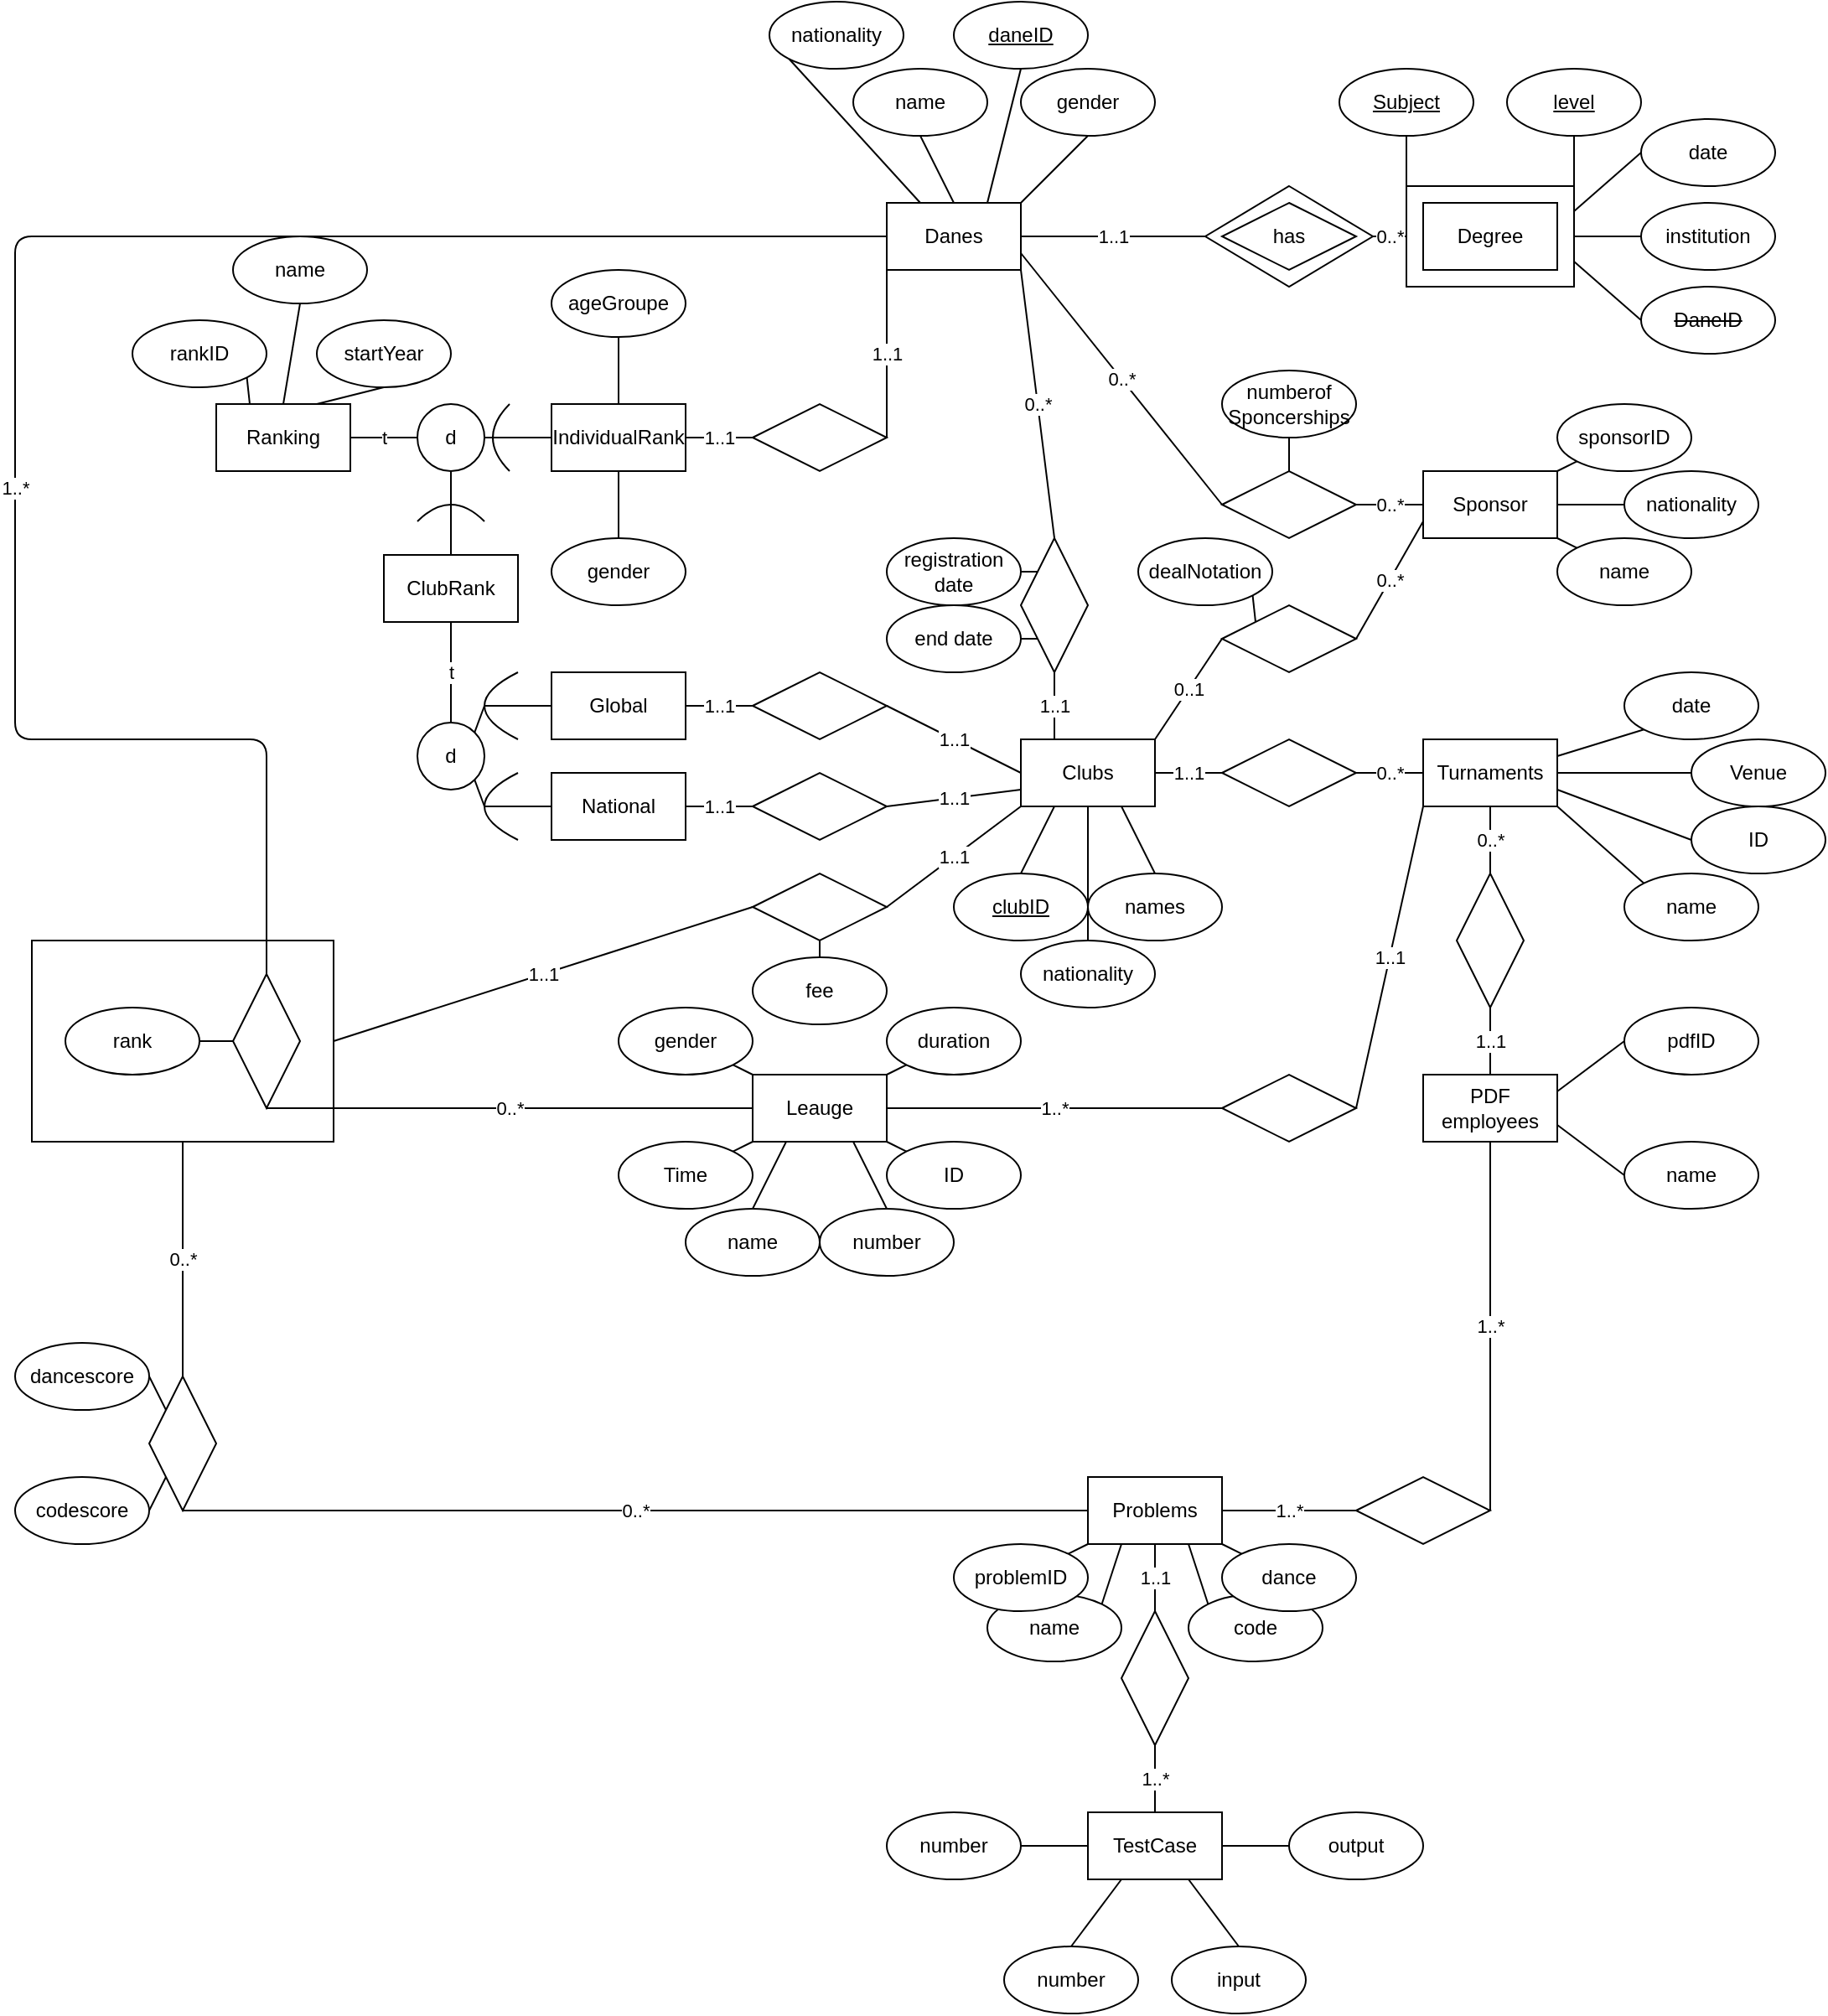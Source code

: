 <mxfile version="15.3.8" type="device"><diagram id="0QfVYI2vmq1NKn2imQ5c" name="Page-1"><mxGraphModel dx="3766" dy="2234" grid="1" gridSize="10" guides="1" tooltips="1" connect="1" arrows="1" fold="1" page="0" pageScale="1" pageWidth="850" pageHeight="1100" math="0" shadow="0"><root><mxCell id="0"/><mxCell id="1" parent="0"/><mxCell id="t88jkSAf0piG9O4wZn9o-99" value="" style="rounded=0;whiteSpace=wrap;html=1;" parent="1" vertex="1"><mxGeometry x="-390" y="480" width="180" height="120" as="geometry"/></mxCell><mxCell id="t88jkSAf0piG9O4wZn9o-22" value="" style="rounded=0;whiteSpace=wrap;html=1;" parent="1" vertex="1"><mxGeometry x="430" y="30" width="100" height="60" as="geometry"/></mxCell><mxCell id="t88jkSAf0piG9O4wZn9o-23" value="0..*" style="edgeStyle=orthogonalEdgeStyle;rounded=0;orthogonalLoop=1;jettySize=auto;html=1;endArrow=none;endFill=0;exitX=1;exitY=0.5;exitDx=0;exitDy=0;entryX=0;entryY=0.5;entryDx=0;entryDy=0;" parent="1" source="t88jkSAf0piG9O4wZn9o-20" edge="1" target="t88jkSAf0piG9O4wZn9o-22"><mxGeometry relative="1" as="geometry"><mxPoint x="300" y="220" as="sourcePoint"/><mxPoint x="320" y="220" as="targetPoint"/></mxGeometry></mxCell><mxCell id="t88jkSAf0piG9O4wZn9o-20" value="" style="rhombus;whiteSpace=wrap;html=1;" parent="1" vertex="1"><mxGeometry x="310" y="30" width="100" height="60" as="geometry"/></mxCell><mxCell id="t88jkSAf0piG9O4wZn9o-1" value="Danes" style="rounded=0;whiteSpace=wrap;html=1;" parent="1" vertex="1"><mxGeometry x="120" y="40" width="80" height="40" as="geometry"/></mxCell><mxCell id="t88jkSAf0piG9O4wZn9o-3" value="&lt;u&gt;daneID&lt;/u&gt;" style="ellipse;whiteSpace=wrap;html=1;" parent="1" vertex="1"><mxGeometry x="160" y="-80" width="80" height="40" as="geometry"/></mxCell><mxCell id="t88jkSAf0piG9O4wZn9o-4" value="name" style="ellipse;whiteSpace=wrap;html=1;" parent="1" vertex="1"><mxGeometry x="100" y="-40" width="80" height="40" as="geometry"/></mxCell><mxCell id="t88jkSAf0piG9O4wZn9o-6" value="nationality" style="ellipse;whiteSpace=wrap;html=1;" parent="1" vertex="1"><mxGeometry x="50" y="-80" width="80" height="40" as="geometry"/></mxCell><mxCell id="t88jkSAf0piG9O4wZn9o-7" value="gender" style="ellipse;whiteSpace=wrap;html=1;" parent="1" vertex="1"><mxGeometry x="200" y="-40" width="80" height="40" as="geometry"/></mxCell><mxCell id="t88jkSAf0piG9O4wZn9o-9" value="Degree" style="rounded=0;whiteSpace=wrap;html=1;" parent="1" vertex="1"><mxGeometry x="440" y="40" width="80" height="40" as="geometry"/></mxCell><mxCell id="t88jkSAf0piG9O4wZn9o-10" value="has" style="rhombus;whiteSpace=wrap;html=1;" parent="1" vertex="1"><mxGeometry x="320" y="40" width="80" height="40" as="geometry"/></mxCell><mxCell id="t88jkSAf0piG9O4wZn9o-13" value="institution" style="ellipse;whiteSpace=wrap;html=1;" parent="1" vertex="1"><mxGeometry x="570" y="40" width="80" height="40" as="geometry"/></mxCell><mxCell id="t88jkSAf0piG9O4wZn9o-14" value="&lt;u&gt;level&lt;/u&gt;" style="ellipse;whiteSpace=wrap;html=1;" parent="1" vertex="1"><mxGeometry x="490" y="-40" width="80" height="40" as="geometry"/></mxCell><mxCell id="t88jkSAf0piG9O4wZn9o-15" value="&lt;u&gt;Subject&lt;/u&gt;" style="ellipse;whiteSpace=wrap;html=1;" parent="1" vertex="1"><mxGeometry x="390" y="-40" width="80" height="40" as="geometry"/></mxCell><mxCell id="t88jkSAf0piG9O4wZn9o-16" value="date" style="ellipse;whiteSpace=wrap;html=1;" parent="1" vertex="1"><mxGeometry x="570" y="-10" width="80" height="40" as="geometry"/></mxCell><mxCell id="t88jkSAf0piG9O4wZn9o-17" value="Clubs" style="rounded=0;whiteSpace=wrap;html=1;" parent="1" vertex="1"><mxGeometry x="200" y="360" width="80" height="40" as="geometry"/></mxCell><mxCell id="t88jkSAf0piG9O4wZn9o-21" value="&lt;strike&gt;DaneID&lt;/strike&gt;" style="ellipse;whiteSpace=wrap;html=1;" parent="1" vertex="1"><mxGeometry x="570" y="90" width="80" height="40" as="geometry"/></mxCell><mxCell id="t88jkSAf0piG9O4wZn9o-25" value="nationality" style="ellipse;whiteSpace=wrap;html=1;" parent="1" vertex="1"><mxGeometry x="200" y="480" width="80" height="40" as="geometry"/></mxCell><mxCell id="t88jkSAf0piG9O4wZn9o-26" value="names" style="ellipse;whiteSpace=wrap;html=1;" parent="1" vertex="1"><mxGeometry x="240" y="440" width="80" height="40" as="geometry"/></mxCell><mxCell id="t88jkSAf0piG9O4wZn9o-27" value="&lt;u&gt;clubID&lt;/u&gt;" style="ellipse;whiteSpace=wrap;html=1;" parent="1" vertex="1"><mxGeometry x="160" y="440" width="80" height="40" as="geometry"/></mxCell><mxCell id="t88jkSAf0piG9O4wZn9o-28" value="" style="rhombus;whiteSpace=wrap;html=1;direction=west;" parent="1" vertex="1"><mxGeometry x="200" y="240" width="40" height="80" as="geometry"/></mxCell><mxCell id="t88jkSAf0piG9O4wZn9o-29" value="registration date" style="ellipse;whiteSpace=wrap;html=1;" parent="1" vertex="1"><mxGeometry x="120" y="240" width="80" height="40" as="geometry"/></mxCell><mxCell id="t88jkSAf0piG9O4wZn9o-34" value="" style="endArrow=none;html=1;exitX=0.5;exitY=1;exitDx=0;exitDy=0;entryX=1;entryY=0;entryDx=0;entryDy=0;" parent="1" source="t88jkSAf0piG9O4wZn9o-7" target="t88jkSAf0piG9O4wZn9o-1" edge="1"><mxGeometry width="50" height="50" relative="1" as="geometry"><mxPoint x="280" y="340" as="sourcePoint"/><mxPoint x="330" y="290" as="targetPoint"/></mxGeometry></mxCell><mxCell id="t88jkSAf0piG9O4wZn9o-35" value="" style="endArrow=none;html=1;exitX=0;exitY=1;exitDx=0;exitDy=0;entryX=0.25;entryY=0;entryDx=0;entryDy=0;" parent="1" source="t88jkSAf0piG9O4wZn9o-6" target="t88jkSAf0piG9O4wZn9o-1" edge="1"><mxGeometry width="50" height="50" relative="1" as="geometry"><mxPoint x="10" y="310" as="sourcePoint"/><mxPoint x="50" y="250" as="targetPoint"/></mxGeometry></mxCell><mxCell id="t88jkSAf0piG9O4wZn9o-36" value="" style="endArrow=none;html=1;exitX=0.5;exitY=1;exitDx=0;exitDy=0;entryX=0.5;entryY=0;entryDx=0;entryDy=0;" parent="1" source="t88jkSAf0piG9O4wZn9o-4" target="t88jkSAf0piG9O4wZn9o-1" edge="1"><mxGeometry width="50" height="50" relative="1" as="geometry"><mxPoint x="20" y="320" as="sourcePoint"/><mxPoint x="60" y="260" as="targetPoint"/></mxGeometry></mxCell><mxCell id="t88jkSAf0piG9O4wZn9o-37" value="" style="endArrow=none;html=1;exitX=0.75;exitY=0;exitDx=0;exitDy=0;entryX=0.5;entryY=1;entryDx=0;entryDy=0;" parent="1" source="t88jkSAf0piG9O4wZn9o-1" target="t88jkSAf0piG9O4wZn9o-3" edge="1"><mxGeometry width="50" height="50" relative="1" as="geometry"><mxPoint x="30" y="330" as="sourcePoint"/><mxPoint x="70" y="270" as="targetPoint"/></mxGeometry></mxCell><mxCell id="t88jkSAf0piG9O4wZn9o-40" value="" style="endArrow=none;html=1;exitX=0;exitY=0;exitDx=0;exitDy=0;entryX=0.5;entryY=1;entryDx=0;entryDy=0;" parent="1" source="t88jkSAf0piG9O4wZn9o-22" target="t88jkSAf0piG9O4wZn9o-15" edge="1"><mxGeometry width="50" height="50" relative="1" as="geometry"><mxPoint x="300" y="-20" as="sourcePoint"/><mxPoint x="430" as="targetPoint"/></mxGeometry></mxCell><mxCell id="t88jkSAf0piG9O4wZn9o-41" value="" style="endArrow=none;html=1;exitX=1;exitY=0;exitDx=0;exitDy=0;entryX=0.5;entryY=1;entryDx=0;entryDy=0;" parent="1" source="t88jkSAf0piG9O4wZn9o-22" target="t88jkSAf0piG9O4wZn9o-14" edge="1"><mxGeometry width="50" height="50" relative="1" as="geometry"><mxPoint x="140" y="120" as="sourcePoint"/><mxPoint x="180" y="100" as="targetPoint"/></mxGeometry></mxCell><mxCell id="t88jkSAf0piG9O4wZn9o-42" value="" style="endArrow=none;html=1;exitX=1;exitY=0.25;exitDx=0;exitDy=0;entryX=0;entryY=0.5;entryDx=0;entryDy=0;" parent="1" source="t88jkSAf0piG9O4wZn9o-22" target="t88jkSAf0piG9O4wZn9o-16" edge="1"><mxGeometry width="50" height="50" relative="1" as="geometry"><mxPoint x="490" y="160" as="sourcePoint"/><mxPoint x="530" y="140" as="targetPoint"/></mxGeometry></mxCell><mxCell id="t88jkSAf0piG9O4wZn9o-43" value="" style="endArrow=none;html=1;exitX=1;exitY=0.5;exitDx=0;exitDy=0;entryX=0;entryY=0.5;entryDx=0;entryDy=0;" parent="1" source="t88jkSAf0piG9O4wZn9o-22" target="t88jkSAf0piG9O4wZn9o-13" edge="1"><mxGeometry width="50" height="50" relative="1" as="geometry"><mxPoint x="540" y="55" as="sourcePoint"/><mxPoint x="580" y="20" as="targetPoint"/></mxGeometry></mxCell><mxCell id="t88jkSAf0piG9O4wZn9o-44" value="" style="endArrow=none;html=1;exitX=0;exitY=0.5;exitDx=0;exitDy=0;entryX=1;entryY=0.75;entryDx=0;entryDy=0;" parent="1" source="t88jkSAf0piG9O4wZn9o-21" target="t88jkSAf0piG9O4wZn9o-22" edge="1"><mxGeometry width="50" height="50" relative="1" as="geometry"><mxPoint x="550" y="65" as="sourcePoint"/><mxPoint x="590" y="30" as="targetPoint"/></mxGeometry></mxCell><mxCell id="t88jkSAf0piG9O4wZn9o-45" value="Turnaments" style="rounded=0;whiteSpace=wrap;html=1;" parent="1" vertex="1"><mxGeometry x="440" y="360" width="80" height="40" as="geometry"/></mxCell><mxCell id="t88jkSAf0piG9O4wZn9o-46" value="date" style="ellipse;whiteSpace=wrap;html=1;" parent="1" vertex="1"><mxGeometry x="560" y="320" width="80" height="40" as="geometry"/></mxCell><mxCell id="t88jkSAf0piG9O4wZn9o-47" value="Venue" style="ellipse;whiteSpace=wrap;html=1;" parent="1" vertex="1"><mxGeometry x="600" y="360" width="80" height="40" as="geometry"/></mxCell><mxCell id="t88jkSAf0piG9O4wZn9o-49" value="ID" style="ellipse;whiteSpace=wrap;html=1;" parent="1" vertex="1"><mxGeometry x="600" y="400" width="80" height="40" as="geometry"/></mxCell><mxCell id="t88jkSAf0piG9O4wZn9o-50" value="name" style="ellipse;whiteSpace=wrap;html=1;" parent="1" vertex="1"><mxGeometry x="560" y="440" width="80" height="40" as="geometry"/></mxCell><mxCell id="t88jkSAf0piG9O4wZn9o-52" value="" style="endArrow=none;html=1;exitX=1;exitY=1;exitDx=0;exitDy=0;entryX=1;entryY=0.5;entryDx=0;entryDy=0;" parent="1" source="t88jkSAf0piG9O4wZn9o-28" target="t88jkSAf0piG9O4wZn9o-29" edge="1"><mxGeometry width="50" height="50" relative="1" as="geometry"><mxPoint x="470" y="280" as="sourcePoint"/><mxPoint x="430" y="245" as="targetPoint"/></mxGeometry></mxCell><mxCell id="t88jkSAf0piG9O4wZn9o-53" value="" style="endArrow=none;html=1;exitX=1;exitY=0;exitDx=0;exitDy=0;entryX=1;entryY=0.5;entryDx=0;entryDy=0;" parent="1" source="t88jkSAf0piG9O4wZn9o-28" target="t88jkSAf0piG9O4wZn9o-30" edge="1"><mxGeometry width="50" height="50" relative="1" as="geometry"><mxPoint x="100" y="330" as="sourcePoint"/><mxPoint x="130" y="320" as="targetPoint"/></mxGeometry></mxCell><mxCell id="t88jkSAf0piG9O4wZn9o-54" value="PDF employees" style="rounded=0;whiteSpace=wrap;html=1;" parent="1" vertex="1"><mxGeometry x="440" y="560" width="80" height="40" as="geometry"/></mxCell><mxCell id="t88jkSAf0piG9O4wZn9o-55" value="pdfID" style="ellipse;whiteSpace=wrap;html=1;" parent="1" vertex="1"><mxGeometry x="560" y="520" width="80" height="40" as="geometry"/></mxCell><mxCell id="t88jkSAf0piG9O4wZn9o-56" value="name" style="ellipse;whiteSpace=wrap;html=1;" parent="1" vertex="1"><mxGeometry x="560" y="600" width="80" height="40" as="geometry"/></mxCell><mxCell id="t88jkSAf0piG9O4wZn9o-57" value="" style="rhombus;whiteSpace=wrap;html=1;direction=west;" parent="1" vertex="1"><mxGeometry x="460" y="440" width="40" height="80" as="geometry"/></mxCell><mxCell id="t88jkSAf0piG9O4wZn9o-60" value="0..*" style="endArrow=none;html=1;exitX=0.5;exitY=1;exitDx=0;exitDy=0;entryX=0.5;entryY=1;entryDx=0;entryDy=0;" parent="1" source="t88jkSAf0piG9O4wZn9o-57" target="t88jkSAf0piG9O4wZn9o-45" edge="1"><mxGeometry width="50" height="50" relative="1" as="geometry"><mxPoint x="270" y="500" as="sourcePoint"/><mxPoint x="310" y="440" as="targetPoint"/></mxGeometry></mxCell><mxCell id="t88jkSAf0piG9O4wZn9o-61" value="1..1" style="endArrow=none;html=1;exitX=0.5;exitY=0;exitDx=0;exitDy=0;entryX=0.5;entryY=0;entryDx=0;entryDy=0;" parent="1" source="t88jkSAf0piG9O4wZn9o-54" target="t88jkSAf0piG9O4wZn9o-57" edge="1"><mxGeometry width="50" height="50" relative="1" as="geometry"><mxPoint x="370" y="450" as="sourcePoint"/><mxPoint x="370" y="410" as="targetPoint"/></mxGeometry></mxCell><mxCell id="t88jkSAf0piG9O4wZn9o-62" value="Leauge" style="rounded=0;whiteSpace=wrap;html=1;" parent="1" vertex="1"><mxGeometry x="40" y="560" width="80" height="40" as="geometry"/></mxCell><mxCell id="t88jkSAf0piG9O4wZn9o-63" value="ID" style="ellipse;whiteSpace=wrap;html=1;" parent="1" vertex="1"><mxGeometry x="120" y="600" width="80" height="40" as="geometry"/></mxCell><mxCell id="t88jkSAf0piG9O4wZn9o-65" value="gender" style="ellipse;whiteSpace=wrap;html=1;" parent="1" vertex="1"><mxGeometry x="-40" y="520" width="80" height="40" as="geometry"/></mxCell><mxCell id="t88jkSAf0piG9O4wZn9o-66" value="duration" style="ellipse;whiteSpace=wrap;html=1;" parent="1" vertex="1"><mxGeometry x="120" y="520" width="80" height="40" as="geometry"/></mxCell><mxCell id="t88jkSAf0piG9O4wZn9o-67" value="Time" style="ellipse;whiteSpace=wrap;html=1;" parent="1" vertex="1"><mxGeometry x="-40" y="600" width="80" height="40" as="geometry"/></mxCell><mxCell id="t88jkSAf0piG9O4wZn9o-68" value="number" style="ellipse;whiteSpace=wrap;html=1;" parent="1" vertex="1"><mxGeometry x="80" y="640" width="80" height="40" as="geometry"/></mxCell><mxCell id="t88jkSAf0piG9O4wZn9o-69" value="" style="rhombus;whiteSpace=wrap;html=1;direction=north;" parent="1" vertex="1"><mxGeometry x="320" y="560" width="80" height="40" as="geometry"/></mxCell><mxCell id="t88jkSAf0piG9O4wZn9o-70" value="1..1" style="endArrow=none;html=1;exitX=0.5;exitY=1;exitDx=0;exitDy=0;entryX=0;entryY=1;entryDx=0;entryDy=0;" parent="1" source="t88jkSAf0piG9O4wZn9o-69" target="t88jkSAf0piG9O4wZn9o-45" edge="1"><mxGeometry width="50" height="50" relative="1" as="geometry"><mxPoint x="370" y="450" as="sourcePoint"/><mxPoint x="370" y="410" as="targetPoint"/></mxGeometry></mxCell><mxCell id="t88jkSAf0piG9O4wZn9o-71" value="1..*" style="endArrow=none;html=1;exitX=1;exitY=0.5;exitDx=0;exitDy=0;entryX=0.5;entryY=0;entryDx=0;entryDy=0;" parent="1" source="t88jkSAf0piG9O4wZn9o-62" target="t88jkSAf0piG9O4wZn9o-69" edge="1"><mxGeometry width="50" height="50" relative="1" as="geometry"><mxPoint x="380" y="460" as="sourcePoint"/><mxPoint x="380" y="420" as="targetPoint"/></mxGeometry></mxCell><mxCell id="t88jkSAf0piG9O4wZn9o-73" value="" style="endArrow=none;html=1;exitX=1;exitY=0.25;exitDx=0;exitDy=0;entryX=0;entryY=1;entryDx=0;entryDy=0;" parent="1" source="t88jkSAf0piG9O4wZn9o-45" target="t88jkSAf0piG9O4wZn9o-46" edge="1"><mxGeometry width="50" height="50" relative="1" as="geometry"><mxPoint x="520" y="365" as="sourcePoint"/><mxPoint x="550" y="375" as="targetPoint"/></mxGeometry></mxCell><mxCell id="t88jkSAf0piG9O4wZn9o-74" value="" style="endArrow=none;html=1;exitX=1;exitY=0.5;exitDx=0;exitDy=0;entryX=0;entryY=0.5;entryDx=0;entryDy=0;" parent="1" source="t88jkSAf0piG9O4wZn9o-45" target="t88jkSAf0piG9O4wZn9o-47" edge="1"><mxGeometry width="50" height="50" relative="1" as="geometry"><mxPoint x="520" y="375" as="sourcePoint"/><mxPoint x="570" y="355" as="targetPoint"/></mxGeometry></mxCell><mxCell id="t88jkSAf0piG9O4wZn9o-75" value="" style="endArrow=none;html=1;exitX=1;exitY=0.75;exitDx=0;exitDy=0;entryX=0;entryY=0.5;entryDx=0;entryDy=0;" parent="1" source="t88jkSAf0piG9O4wZn9o-45" target="t88jkSAf0piG9O4wZn9o-49" edge="1"><mxGeometry width="50" height="50" relative="1" as="geometry"><mxPoint x="520" y="385" as="sourcePoint"/><mxPoint x="580" y="365" as="targetPoint"/></mxGeometry></mxCell><mxCell id="t88jkSAf0piG9O4wZn9o-76" value="" style="endArrow=none;html=1;exitX=1;exitY=1;exitDx=0;exitDy=0;entryX=0;entryY=0;entryDx=0;entryDy=0;" parent="1" source="t88jkSAf0piG9O4wZn9o-45" target="t88jkSAf0piG9O4wZn9o-50" edge="1"><mxGeometry width="50" height="50" relative="1" as="geometry"><mxPoint x="520" y="395" as="sourcePoint"/><mxPoint x="590" y="375" as="targetPoint"/></mxGeometry></mxCell><mxCell id="t88jkSAf0piG9O4wZn9o-77" value="" style="endArrow=none;html=1;exitX=1;exitY=0.25;exitDx=0;exitDy=0;entryX=0;entryY=0.5;entryDx=0;entryDy=0;" parent="1" source="t88jkSAf0piG9O4wZn9o-54" target="t88jkSAf0piG9O4wZn9o-55" edge="1"><mxGeometry width="50" height="50" relative="1" as="geometry"><mxPoint x="440" y="410" as="sourcePoint"/><mxPoint x="480" y="390" as="targetPoint"/></mxGeometry></mxCell><mxCell id="t88jkSAf0piG9O4wZn9o-78" value="" style="endArrow=none;html=1;exitX=1;exitY=0.75;exitDx=0;exitDy=0;entryX=0;entryY=0.5;entryDx=0;entryDy=0;" parent="1" source="t88jkSAf0piG9O4wZn9o-54" target="t88jkSAf0piG9O4wZn9o-56" edge="1"><mxGeometry width="50" height="50" relative="1" as="geometry"><mxPoint x="410" y="580" as="sourcePoint"/><mxPoint x="450" y="550" as="targetPoint"/></mxGeometry></mxCell><mxCell id="t88jkSAf0piG9O4wZn9o-80" value="" style="rhombus;whiteSpace=wrap;html=1;direction=north;" parent="1" vertex="1"><mxGeometry x="320" y="360" width="80" height="40" as="geometry"/></mxCell><mxCell id="t88jkSAf0piG9O4wZn9o-81" value="1..1" style="endArrow=none;html=1;exitX=0.5;exitY=0;exitDx=0;exitDy=0;entryX=1;entryY=0.5;entryDx=0;entryDy=0;" parent="1" source="t88jkSAf0piG9O4wZn9o-80" target="t88jkSAf0piG9O4wZn9o-17" edge="1"><mxGeometry width="50" height="50" relative="1" as="geometry"><mxPoint x="10" y="310" as="sourcePoint"/><mxPoint x="50" y="250" as="targetPoint"/></mxGeometry></mxCell><mxCell id="t88jkSAf0piG9O4wZn9o-82" value="0..*" style="endArrow=none;html=1;exitX=0.5;exitY=1;exitDx=0;exitDy=0;entryX=0;entryY=0.5;entryDx=0;entryDy=0;" parent="1" source="t88jkSAf0piG9O4wZn9o-80" target="t88jkSAf0piG9O4wZn9o-45" edge="1"><mxGeometry width="50" height="50" relative="1" as="geometry"><mxPoint x="20" y="320" as="sourcePoint"/><mxPoint x="60" y="260" as="targetPoint"/></mxGeometry></mxCell><mxCell id="t88jkSAf0piG9O4wZn9o-83" value="" style="endArrow=none;html=1;exitX=0.75;exitY=1;exitDx=0;exitDy=0;entryX=0.5;entryY=0;entryDx=0;entryDy=0;" parent="1" source="t88jkSAf0piG9O4wZn9o-17" target="t88jkSAf0piG9O4wZn9o-26" edge="1"><mxGeometry width="50" height="50" relative="1" as="geometry"><mxPoint x="30" y="330" as="sourcePoint"/><mxPoint x="70" y="270" as="targetPoint"/></mxGeometry></mxCell><mxCell id="t88jkSAf0piG9O4wZn9o-84" value="" style="endArrow=none;html=1;exitX=0.25;exitY=1;exitDx=0;exitDy=0;entryX=0.5;entryY=0;entryDx=0;entryDy=0;" parent="1" source="t88jkSAf0piG9O4wZn9o-17" target="t88jkSAf0piG9O4wZn9o-27" edge="1"><mxGeometry width="50" height="50" relative="1" as="geometry"><mxPoint x="40" y="340" as="sourcePoint"/><mxPoint x="80" y="280" as="targetPoint"/></mxGeometry></mxCell><mxCell id="t88jkSAf0piG9O4wZn9o-85" value="" style="endArrow=none;html=1;exitX=0.5;exitY=0;exitDx=0;exitDy=0;entryX=0.5;entryY=1;entryDx=0;entryDy=0;" parent="1" source="t88jkSAf0piG9O4wZn9o-25" target="t88jkSAf0piG9O4wZn9o-17" edge="1"><mxGeometry width="50" height="50" relative="1" as="geometry"><mxPoint x="50" y="350" as="sourcePoint"/><mxPoint x="90" y="290" as="targetPoint"/></mxGeometry></mxCell><mxCell id="t88jkSAf0piG9O4wZn9o-87" value="" style="rhombus;whiteSpace=wrap;html=1;direction=west;" parent="1" vertex="1"><mxGeometry x="-270" y="500" width="40" height="80" as="geometry"/></mxCell><mxCell id="t88jkSAf0piG9O4wZn9o-88" value="1..*" style="endArrow=none;html=1;exitX=0.5;exitY=1;exitDx=0;exitDy=0;entryX=0;entryY=0.5;entryDx=0;entryDy=0;" parent="1" source="t88jkSAf0piG9O4wZn9o-87" target="t88jkSAf0piG9O4wZn9o-1" edge="1"><mxGeometry x="-0.207" width="50" height="50" relative="1" as="geometry"><mxPoint x="10" y="310" as="sourcePoint"/><mxPoint x="50" y="250" as="targetPoint"/><Array as="points"><mxPoint x="-250" y="360"/><mxPoint x="-400" y="360"/><mxPoint x="-400" y="60"/><mxPoint x="-200" y="60"/></Array><mxPoint as="offset"/></mxGeometry></mxCell><mxCell id="t88jkSAf0piG9O4wZn9o-89" value="0..*" style="endArrow=none;html=1;exitX=0;exitY=0.5;exitDx=0;exitDy=0;entryX=0.5;entryY=0;entryDx=0;entryDy=0;" parent="1" source="t88jkSAf0piG9O4wZn9o-62" target="t88jkSAf0piG9O4wZn9o-87" edge="1"><mxGeometry width="50" height="50" relative="1" as="geometry"><mxPoint x="20" y="320" as="sourcePoint"/><mxPoint x="60" y="260" as="targetPoint"/></mxGeometry></mxCell><mxCell id="t88jkSAf0piG9O4wZn9o-97" value="rank" style="ellipse;whiteSpace=wrap;html=1;" parent="1" vertex="1"><mxGeometry x="-370" y="520" width="80" height="40" as="geometry"/></mxCell><mxCell id="t88jkSAf0piG9O4wZn9o-98" value="" style="endArrow=none;html=1;exitX=1;exitY=0.5;exitDx=0;exitDy=0;entryX=1;entryY=0.5;entryDx=0;entryDy=0;" parent="1" source="t88jkSAf0piG9O4wZn9o-87" target="t88jkSAf0piG9O4wZn9o-97" edge="1"><mxGeometry width="50" height="50" relative="1" as="geometry"><mxPoint x="-330" y="320" as="sourcePoint"/><mxPoint x="-290" y="260" as="targetPoint"/></mxGeometry></mxCell><mxCell id="t88jkSAf0piG9O4wZn9o-100" value="" style="rhombus;whiteSpace=wrap;html=1;direction=north;" parent="1" vertex="1"><mxGeometry x="40" y="440" width="80" height="40" as="geometry"/></mxCell><mxCell id="t88jkSAf0piG9O4wZn9o-101" value="1..1" style="endArrow=none;html=1;exitX=0.5;exitY=1;exitDx=0;exitDy=0;entryX=0;entryY=1;entryDx=0;entryDy=0;" parent="1" source="t88jkSAf0piG9O4wZn9o-100" target="t88jkSAf0piG9O4wZn9o-17" edge="1"><mxGeometry width="50" height="50" relative="1" as="geometry"><mxPoint x="-30" y="310" as="sourcePoint"/><mxPoint x="50" y="250" as="targetPoint"/></mxGeometry></mxCell><mxCell id="t88jkSAf0piG9O4wZn9o-102" value="1..1" style="endArrow=none;html=1;exitX=1;exitY=0.5;exitDx=0;exitDy=0;entryX=0.5;entryY=0;entryDx=0;entryDy=0;" parent="1" source="t88jkSAf0piG9O4wZn9o-99" target="t88jkSAf0piG9O4wZn9o-100" edge="1"><mxGeometry width="50" height="50" relative="1" as="geometry"><mxPoint x="10" y="530" as="sourcePoint"/><mxPoint x="-80" y="540" as="targetPoint"/></mxGeometry></mxCell><mxCell id="t88jkSAf0piG9O4wZn9o-103" value="fee" style="ellipse;whiteSpace=wrap;html=1;" parent="1" vertex="1"><mxGeometry x="40" y="490" width="80" height="40" as="geometry"/></mxCell><mxCell id="t88jkSAf0piG9O4wZn9o-104" value="" style="endArrow=none;html=1;exitX=0;exitY=0.5;exitDx=0;exitDy=0;entryX=0.5;entryY=0;entryDx=0;entryDy=0;" parent="1" source="t88jkSAf0piG9O4wZn9o-100" target="t88jkSAf0piG9O4wZn9o-103" edge="1"><mxGeometry width="50" height="50" relative="1" as="geometry"><mxPoint x="-30" y="310" as="sourcePoint"/><mxPoint x="50" y="250" as="targetPoint"/></mxGeometry></mxCell><mxCell id="t88jkSAf0piG9O4wZn9o-105" value="Problems" style="rounded=0;whiteSpace=wrap;html=1;" parent="1" vertex="1"><mxGeometry x="240" y="800" width="80" height="40" as="geometry"/></mxCell><mxCell id="t88jkSAf0piG9O4wZn9o-106" value="TestCase" style="rounded=0;whiteSpace=wrap;html=1;" parent="1" vertex="1"><mxGeometry x="240" y="1000" width="80" height="40" as="geometry"/></mxCell><mxCell id="t88jkSAf0piG9O4wZn9o-108" value="name" style="ellipse;whiteSpace=wrap;html=1;" parent="1" vertex="1"><mxGeometry x="180" y="870" width="80" height="40" as="geometry"/></mxCell><mxCell id="t88jkSAf0piG9O4wZn9o-109" value="code" style="ellipse;whiteSpace=wrap;html=1;" parent="1" vertex="1"><mxGeometry x="300" y="870" width="80" height="40" as="geometry"/></mxCell><mxCell id="t88jkSAf0piG9O4wZn9o-110" value="dance" style="ellipse;whiteSpace=wrap;html=1;" parent="1" vertex="1"><mxGeometry x="320" y="840" width="80" height="40" as="geometry"/></mxCell><mxCell id="t88jkSAf0piG9O4wZn9o-111" value="output" style="ellipse;whiteSpace=wrap;html=1;" parent="1" vertex="1"><mxGeometry x="360" y="1000" width="80" height="40" as="geometry"/></mxCell><mxCell id="t88jkSAf0piG9O4wZn9o-112" value="input" style="ellipse;whiteSpace=wrap;html=1;" parent="1" vertex="1"><mxGeometry x="290" y="1080" width="80" height="40" as="geometry"/></mxCell><mxCell id="t88jkSAf0piG9O4wZn9o-113" value="number" style="ellipse;whiteSpace=wrap;html=1;" parent="1" vertex="1"><mxGeometry x="120" y="1000" width="80" height="40" as="geometry"/></mxCell><mxCell id="t88jkSAf0piG9O4wZn9o-114" value="number" style="ellipse;whiteSpace=wrap;html=1;" parent="1" vertex="1"><mxGeometry x="190" y="1080" width="80" height="40" as="geometry"/></mxCell><mxCell id="t88jkSAf0piG9O4wZn9o-115" value="" style="rhombus;whiteSpace=wrap;html=1;direction=west;" parent="1" vertex="1"><mxGeometry x="-320" y="740" width="40" height="80" as="geometry"/></mxCell><mxCell id="t88jkSAf0piG9O4wZn9o-116" value="" style="rhombus;whiteSpace=wrap;html=1;direction=north;" parent="1" vertex="1"><mxGeometry x="400" y="800" width="80" height="40" as="geometry"/></mxCell><mxCell id="t88jkSAf0piG9O4wZn9o-117" value="" style="rhombus;whiteSpace=wrap;html=1;direction=west;" parent="1" vertex="1"><mxGeometry x="260" y="880" width="40" height="80" as="geometry"/></mxCell><mxCell id="t88jkSAf0piG9O4wZn9o-118" value="Ranking" style="rounded=0;whiteSpace=wrap;html=1;" parent="1" vertex="1"><mxGeometry x="-280" y="160" width="80" height="40" as="geometry"/></mxCell><mxCell id="t88jkSAf0piG9O4wZn9o-120" value="1..1" style="endArrow=none;html=1;exitX=0.5;exitY=1;exitDx=0;exitDy=0;entryX=0.5;entryY=1;entryDx=0;entryDy=0;" parent="1" source="t88jkSAf0piG9O4wZn9o-117" target="t88jkSAf0piG9O4wZn9o-105" edge="1"><mxGeometry width="50" height="50" relative="1" as="geometry"><mxPoint x="540" y="1000" as="sourcePoint"/><mxPoint x="300" y="880" as="targetPoint"/></mxGeometry></mxCell><mxCell id="t88jkSAf0piG9O4wZn9o-121" value="1..*" style="endArrow=none;html=1;exitX=0.5;exitY=0;exitDx=0;exitDy=0;entryX=0.5;entryY=0;entryDx=0;entryDy=0;" parent="1" source="t88jkSAf0piG9O4wZn9o-106" target="t88jkSAf0piG9O4wZn9o-117" edge="1"><mxGeometry width="50" height="50" relative="1" as="geometry"><mxPoint x="570" y="1080" as="sourcePoint"/><mxPoint x="330" y="960" as="targetPoint"/></mxGeometry></mxCell><mxCell id="t88jkSAf0piG9O4wZn9o-122" value="0..*" style="endArrow=none;html=1;exitX=0.5;exitY=1;exitDx=0;exitDy=0;entryX=0.5;entryY=1;entryDx=0;entryDy=0;" parent="1" source="t88jkSAf0piG9O4wZn9o-115" target="t88jkSAf0piG9O4wZn9o-99" edge="1"><mxGeometry width="50" height="50" relative="1" as="geometry"><mxPoint x="130" y="630" as="sourcePoint"/><mxPoint x="-110" y="510" as="targetPoint"/></mxGeometry></mxCell><mxCell id="t88jkSAf0piG9O4wZn9o-123" value="0..*" style="endArrow=none;html=1;exitX=0;exitY=0.5;exitDx=0;exitDy=0;entryX=0.5;entryY=0;entryDx=0;entryDy=0;" parent="1" source="t88jkSAf0piG9O4wZn9o-105" target="t88jkSAf0piG9O4wZn9o-115" edge="1"><mxGeometry width="50" height="50" relative="1" as="geometry"><mxPoint x="-90" y="650" as="sourcePoint"/><mxPoint x="-160" y="520" as="targetPoint"/></mxGeometry></mxCell><mxCell id="t88jkSAf0piG9O4wZn9o-124" value="dancescore" style="ellipse;whiteSpace=wrap;html=1;" parent="1" vertex="1"><mxGeometry x="-400" y="720" width="80" height="40" as="geometry"/></mxCell><mxCell id="t88jkSAf0piG9O4wZn9o-125" value="codescore" style="ellipse;whiteSpace=wrap;html=1;" parent="1" vertex="1"><mxGeometry x="-400" y="800" width="80" height="40" as="geometry"/></mxCell><mxCell id="t88jkSAf0piG9O4wZn9o-126" value="1..*" style="endArrow=none;html=1;exitX=0.5;exitY=1;exitDx=0;exitDy=0;entryX=0.5;entryY=1;entryDx=0;entryDy=0;" parent="1" source="t88jkSAf0piG9O4wZn9o-116" target="t88jkSAf0piG9O4wZn9o-54" edge="1"><mxGeometry width="50" height="50" relative="1" as="geometry"><mxPoint x="-70" y="770" as="sourcePoint"/><mxPoint x="-130" y="690" as="targetPoint"/></mxGeometry></mxCell><mxCell id="t88jkSAf0piG9O4wZn9o-127" value="1..*" style="endArrow=none;html=1;exitX=0.5;exitY=0;exitDx=0;exitDy=0;entryX=1;entryY=0.5;entryDx=0;entryDy=0;" parent="1" source="t88jkSAf0piG9O4wZn9o-116" target="t88jkSAf0piG9O4wZn9o-105" edge="1"><mxGeometry width="50" height="50" relative="1" as="geometry"><mxPoint x="330" y="870" as="sourcePoint"/><mxPoint x="370" y="610" as="targetPoint"/></mxGeometry></mxCell><mxCell id="t88jkSAf0piG9O4wZn9o-128" value="" style="endArrow=none;html=1;exitX=0;exitY=0.5;exitDx=0;exitDy=0;entryX=1;entryY=0.5;entryDx=0;entryDy=0;" parent="1" source="t88jkSAf0piG9O4wZn9o-111" target="t88jkSAf0piG9O4wZn9o-106" edge="1"><mxGeometry width="50" height="50" relative="1" as="geometry"><mxPoint x="400" y="780" as="sourcePoint"/><mxPoint x="430" y="710" as="targetPoint"/></mxGeometry></mxCell><mxCell id="t88jkSAf0piG9O4wZn9o-129" value="" style="endArrow=none;html=1;exitX=0;exitY=0.5;exitDx=0;exitDy=0;entryX=1;entryY=0.5;entryDx=0;entryDy=0;" parent="1" source="t88jkSAf0piG9O4wZn9o-106" target="t88jkSAf0piG9O4wZn9o-113" edge="1"><mxGeometry width="50" height="50" relative="1" as="geometry"><mxPoint x="410" y="790" as="sourcePoint"/><mxPoint x="440" y="720" as="targetPoint"/></mxGeometry></mxCell><mxCell id="t88jkSAf0piG9O4wZn9o-130" value="" style="endArrow=none;html=1;exitX=0.75;exitY=1;exitDx=0;exitDy=0;entryX=0.5;entryY=0;entryDx=0;entryDy=0;" parent="1" source="t88jkSAf0piG9O4wZn9o-106" target="t88jkSAf0piG9O4wZn9o-112" edge="1"><mxGeometry width="50" height="50" relative="1" as="geometry"><mxPoint x="270" y="1070" as="sourcePoint"/><mxPoint x="240" y="1100" as="targetPoint"/></mxGeometry></mxCell><mxCell id="t88jkSAf0piG9O4wZn9o-131" value="" style="endArrow=none;html=1;exitX=0.25;exitY=1;exitDx=0;exitDy=0;entryX=0.5;entryY=0;entryDx=0;entryDy=0;" parent="1" source="t88jkSAf0piG9O4wZn9o-106" target="t88jkSAf0piG9O4wZn9o-114" edge="1"><mxGeometry width="50" height="50" relative="1" as="geometry"><mxPoint x="310" y="1070" as="sourcePoint"/><mxPoint x="341.716" y="1095.858" as="targetPoint"/></mxGeometry></mxCell><mxCell id="t88jkSAf0piG9O4wZn9o-134" value="" style="endArrow=none;html=1;exitX=1;exitY=1;exitDx=0;exitDy=0;entryX=1;entryY=0.5;entryDx=0;entryDy=0;" parent="1" source="t88jkSAf0piG9O4wZn9o-115" target="t88jkSAf0piG9O4wZn9o-124" edge="1"><mxGeometry width="50" height="50" relative="1" as="geometry"><mxPoint x="-430" y="1050" as="sourcePoint"/><mxPoint x="-418.284" y="1115.858" as="targetPoint"/></mxGeometry></mxCell><mxCell id="t88jkSAf0piG9O4wZn9o-135" value="" style="endArrow=none;html=1;exitX=1;exitY=0;exitDx=0;exitDy=0;entryX=1;entryY=0.5;entryDx=0;entryDy=0;" parent="1" source="t88jkSAf0piG9O4wZn9o-115" target="t88jkSAf0piG9O4wZn9o-125" edge="1"><mxGeometry width="50" height="50" relative="1" as="geometry"><mxPoint x="-420" y="1060" as="sourcePoint"/><mxPoint x="-408.284" y="1125.858" as="targetPoint"/></mxGeometry></mxCell><mxCell id="t88jkSAf0piG9O4wZn9o-136" value="" style="endArrow=none;html=1;exitX=0;exitY=0;exitDx=0;exitDy=0;entryX=1;entryY=1;entryDx=0;entryDy=0;" parent="1" source="t88jkSAf0piG9O4wZn9o-110" target="t88jkSAf0piG9O4wZn9o-105" edge="1"><mxGeometry width="50" height="50" relative="1" as="geometry"><mxPoint x="390" y="1070" as="sourcePoint"/><mxPoint x="401.716" y="1135.858" as="targetPoint"/></mxGeometry></mxCell><mxCell id="t88jkSAf0piG9O4wZn9o-137" value="" style="endArrow=none;html=1;exitX=0;exitY=0;exitDx=0;exitDy=0;entryX=0.75;entryY=1;entryDx=0;entryDy=0;" parent="1" source="t88jkSAf0piG9O4wZn9o-109" target="t88jkSAf0piG9O4wZn9o-105" edge="1"><mxGeometry width="50" height="50" relative="1" as="geometry"><mxPoint x="210" y="940" as="sourcePoint"/><mxPoint x="250" y="850" as="targetPoint"/></mxGeometry></mxCell><mxCell id="t88jkSAf0piG9O4wZn9o-139" value="" style="endArrow=none;html=1;exitX=0;exitY=1;exitDx=0;exitDy=0;entryX=1;entryY=0;entryDx=0;entryDy=0;" parent="1" source="t88jkSAf0piG9O4wZn9o-105" target="t88jkSAf0piG9O4wZn9o-107" edge="1"><mxGeometry width="50" height="50" relative="1" as="geometry"><mxPoint x="220" y="710" as="sourcePoint"/><mxPoint x="170" y="720" as="targetPoint"/></mxGeometry></mxCell><mxCell id="t88jkSAf0piG9O4wZn9o-140" value="rankID" style="ellipse;whiteSpace=wrap;html=1;" parent="1" vertex="1"><mxGeometry x="-330" y="110" width="80" height="40" as="geometry"/></mxCell><mxCell id="t88jkSAf0piG9O4wZn9o-141" value="name" style="ellipse;whiteSpace=wrap;html=1;" parent="1" vertex="1"><mxGeometry x="-270" y="60" width="80" height="40" as="geometry"/></mxCell><mxCell id="t88jkSAf0piG9O4wZn9o-142" value="startYear" style="ellipse;whiteSpace=wrap;html=1;" parent="1" vertex="1"><mxGeometry x="-220" y="110" width="80" height="40" as="geometry"/></mxCell><mxCell id="t88jkSAf0piG9O4wZn9o-145" value="" style="endArrow=none;html=1;exitX=0.75;exitY=0;exitDx=0;exitDy=0;entryX=0.5;entryY=1;entryDx=0;entryDy=0;" parent="1" source="t88jkSAf0piG9O4wZn9o-118" target="t88jkSAf0piG9O4wZn9o-142" edge="1"><mxGeometry width="50" height="50" relative="1" as="geometry"><mxPoint x="50" y="210" as="sourcePoint"/><mxPoint x="10" y="150" as="targetPoint"/></mxGeometry></mxCell><mxCell id="t88jkSAf0piG9O4wZn9o-146" value="" style="endArrow=none;html=1;exitX=0.5;exitY=0;exitDx=0;exitDy=0;entryX=0.5;entryY=1;entryDx=0;entryDy=0;" parent="1" source="t88jkSAf0piG9O4wZn9o-118" target="t88jkSAf0piG9O4wZn9o-141" edge="1"><mxGeometry width="50" height="50" relative="1" as="geometry"><mxPoint x="-190" y="170" as="sourcePoint"/><mxPoint x="-230" y="130" as="targetPoint"/></mxGeometry></mxCell><mxCell id="t88jkSAf0piG9O4wZn9o-147" value="" style="endArrow=none;html=1;exitX=0.25;exitY=0;exitDx=0;exitDy=0;entryX=1;entryY=1;entryDx=0;entryDy=0;" parent="1" source="t88jkSAf0piG9O4wZn9o-118" target="t88jkSAf0piG9O4wZn9o-140" edge="1"><mxGeometry width="50" height="50" relative="1" as="geometry"><mxPoint x="-190" y="170" as="sourcePoint"/><mxPoint x="-230" y="130" as="targetPoint"/></mxGeometry></mxCell><mxCell id="t88jkSAf0piG9O4wZn9o-149" value="IndividualRank" style="rounded=0;whiteSpace=wrap;html=1;" parent="1" vertex="1"><mxGeometry x="-80" y="160" width="80" height="40" as="geometry"/></mxCell><mxCell id="t88jkSAf0piG9O4wZn9o-150" value="ClubRank" style="rounded=0;whiteSpace=wrap;html=1;" parent="1" vertex="1"><mxGeometry x="-180" y="250" width="80" height="40" as="geometry"/></mxCell><mxCell id="t88jkSAf0piG9O4wZn9o-151" value="d" style="ellipse;whiteSpace=wrap;html=1;aspect=fixed;" parent="1" vertex="1"><mxGeometry x="-160" y="160" width="40" height="40" as="geometry"/></mxCell><mxCell id="t88jkSAf0piG9O4wZn9o-152" value="t" style="endArrow=none;html=1;exitX=0;exitY=0.5;exitDx=0;exitDy=0;entryX=1;entryY=0.5;entryDx=0;entryDy=0;" parent="1" source="t88jkSAf0piG9O4wZn9o-151" target="t88jkSAf0piG9O4wZn9o-118" edge="1"><mxGeometry width="50" height="50" relative="1" as="geometry"><mxPoint x="-270" y="200" as="sourcePoint"/><mxPoint x="-310" y="230" as="targetPoint"/></mxGeometry></mxCell><mxCell id="t88jkSAf0piG9O4wZn9o-153" value="1..1" style="endArrow=none;html=1;entryX=0.5;entryY=0;entryDx=0;entryDy=0;exitX=1;exitY=0.5;exitDx=0;exitDy=0;" parent="1" source="t88jkSAf0piG9O4wZn9o-160" target="t88jkSAf0piG9O4wZn9o-164" edge="1"><mxGeometry width="50" height="50" relative="1" as="geometry"><mxPoint x="-100" y="360" as="sourcePoint"/><mxPoint x="-300" y="240" as="targetPoint"/></mxGeometry></mxCell><mxCell id="t88jkSAf0piG9O4wZn9o-154" value="" style="endArrow=none;html=1;exitX=0;exitY=0.5;exitDx=0;exitDy=0;entryX=1;entryY=0.5;entryDx=0;entryDy=0;startArrow=none;" parent="1" source="t88jkSAf0piG9O4wZn9o-179" target="t88jkSAf0piG9O4wZn9o-151" edge="1"><mxGeometry width="50" height="50" relative="1" as="geometry"><mxPoint x="-250" y="220" as="sourcePoint"/><mxPoint x="-290" y="250" as="targetPoint"/></mxGeometry></mxCell><mxCell id="t88jkSAf0piG9O4wZn9o-155" value="" style="endArrow=none;html=1;exitX=0;exitY=0.5;exitDx=0;exitDy=0;entryX=0.5;entryY=0;entryDx=0;entryDy=0;startArrow=none;" parent="1" source="t88jkSAf0piG9O4wZn9o-178" target="t88jkSAf0piG9O4wZn9o-150" edge="1"><mxGeometry width="50" height="50" relative="1" as="geometry"><mxPoint x="-240" y="230" as="sourcePoint"/><mxPoint x="-150" y="320" as="targetPoint"/></mxGeometry></mxCell><mxCell id="t88jkSAf0piG9O4wZn9o-156" value="1..1" style="endArrow=none;html=1;exitX=1;exitY=0.5;exitDx=0;exitDy=0;entryX=0.5;entryY=0;entryDx=0;entryDy=0;" parent="1" source="t88jkSAf0piG9O4wZn9o-149" target="t88jkSAf0piG9O4wZn9o-172" edge="1"><mxGeometry width="50" height="50" relative="1" as="geometry"><mxPoint x="-70" y="100" as="sourcePoint"/><mxPoint x="-140" y="170" as="targetPoint"/></mxGeometry></mxCell><mxCell id="t88jkSAf0piG9O4wZn9o-157" value="d" style="ellipse;whiteSpace=wrap;html=1;aspect=fixed;" parent="1" vertex="1"><mxGeometry x="-160" y="350" width="40" height="40" as="geometry"/></mxCell><mxCell id="t88jkSAf0piG9O4wZn9o-158" value="t" style="endArrow=none;html=1;exitX=0.5;exitY=0;exitDx=0;exitDy=0;entryX=0.5;entryY=1;entryDx=0;entryDy=0;" parent="1" source="t88jkSAf0piG9O4wZn9o-157" target="t88jkSAf0piG9O4wZn9o-150" edge="1"><mxGeometry width="50" height="50" relative="1" as="geometry"><mxPoint x="-160" y="190" as="sourcePoint"/><mxPoint x="-190" y="190" as="targetPoint"/></mxGeometry></mxCell><mxCell id="t88jkSAf0piG9O4wZn9o-159" value="National" style="rounded=0;whiteSpace=wrap;html=1;" parent="1" vertex="1"><mxGeometry x="-80" y="380" width="80" height="40" as="geometry"/></mxCell><mxCell id="t88jkSAf0piG9O4wZn9o-160" value="Global" style="rounded=0;whiteSpace=wrap;html=1;" parent="1" vertex="1"><mxGeometry x="-80" y="320" width="80" height="40" as="geometry"/></mxCell><mxCell id="t88jkSAf0piG9O4wZn9o-161" value="" style="endArrow=none;html=1;entryX=1;entryY=1;entryDx=0;entryDy=0;startArrow=none;exitX=0;exitY=0.5;exitDx=0;exitDy=0;" parent="1" source="t88jkSAf0piG9O4wZn9o-174" target="t88jkSAf0piG9O4wZn9o-157" edge="1"><mxGeometry width="50" height="50" relative="1" as="geometry"><mxPoint x="-300" y="370" as="sourcePoint"/><mxPoint x="-310" y="230" as="targetPoint"/></mxGeometry></mxCell><mxCell id="t88jkSAf0piG9O4wZn9o-162" value="" style="endArrow=none;html=1;exitX=0;exitY=0.5;exitDx=0;exitDy=0;entryX=0;entryY=0.5;entryDx=0;entryDy=0;startArrow=none;" parent="1" source="t88jkSAf0piG9O4wZn9o-176" target="t88jkSAf0piG9O4wZn9o-160" edge="1"><mxGeometry width="50" height="50" relative="1" as="geometry"><mxPoint x="-260" y="210" as="sourcePoint"/><mxPoint x="-300" y="240" as="targetPoint"/></mxGeometry></mxCell><mxCell id="t88jkSAf0piG9O4wZn9o-163" value="1..1" style="endArrow=none;html=1;entryX=0.5;entryY=0;entryDx=0;entryDy=0;exitX=1;exitY=0.5;exitDx=0;exitDy=0;" parent="1" source="t88jkSAf0piG9O4wZn9o-159" target="t88jkSAf0piG9O4wZn9o-165" edge="1"><mxGeometry width="50" height="50" relative="1" as="geometry"><mxPoint x="-50" y="370" as="sourcePoint"/><mxPoint x="70" y="450" as="targetPoint"/></mxGeometry></mxCell><mxCell id="t88jkSAf0piG9O4wZn9o-164" value="" style="rhombus;whiteSpace=wrap;html=1;direction=north;" parent="1" vertex="1"><mxGeometry x="40" y="320" width="80" height="40" as="geometry"/></mxCell><mxCell id="t88jkSAf0piG9O4wZn9o-165" value="" style="rhombus;whiteSpace=wrap;html=1;direction=north;" parent="1" vertex="1"><mxGeometry x="40" y="380" width="80" height="40" as="geometry"/></mxCell><mxCell id="t88jkSAf0piG9O4wZn9o-166" value="1..1" style="endArrow=none;html=1;entryX=0;entryY=0.5;entryDx=0;entryDy=0;exitX=0.5;exitY=1;exitDx=0;exitDy=0;" parent="1" source="t88jkSAf0piG9O4wZn9o-164" target="t88jkSAf0piG9O4wZn9o-17" edge="1"><mxGeometry width="50" height="50" relative="1" as="geometry"><mxPoint x="-130" y="420" as="sourcePoint"/><mxPoint x="-70" y="440" as="targetPoint"/></mxGeometry></mxCell><mxCell id="t88jkSAf0piG9O4wZn9o-167" value="1..1" style="endArrow=none;html=1;entryX=0;entryY=0.75;entryDx=0;entryDy=0;exitX=0.5;exitY=1;exitDx=0;exitDy=0;" parent="1" source="t88jkSAf0piG9O4wZn9o-165" target="t88jkSAf0piG9O4wZn9o-17" edge="1"><mxGeometry width="50" height="50" relative="1" as="geometry"><mxPoint x="50" y="390" as="sourcePoint"/><mxPoint x="70" y="450" as="targetPoint"/></mxGeometry></mxCell><mxCell id="t88jkSAf0piG9O4wZn9o-168" value="gender" style="ellipse;whiteSpace=wrap;html=1;" parent="1" vertex="1"><mxGeometry x="-80" y="240" width="80" height="40" as="geometry"/></mxCell><mxCell id="t88jkSAf0piG9O4wZn9o-169" value="ageGroupe" style="ellipse;whiteSpace=wrap;html=1;" parent="1" vertex="1"><mxGeometry x="-80" y="80" width="80" height="40" as="geometry"/></mxCell><mxCell id="t88jkSAf0piG9O4wZn9o-170" value="" style="endArrow=none;html=1;exitX=0.5;exitY=1;exitDx=0;exitDy=0;entryX=0.5;entryY=0;entryDx=0;entryDy=0;" parent="1" source="t88jkSAf0piG9O4wZn9o-149" target="t88jkSAf0piG9O4wZn9o-168" edge="1"><mxGeometry width="50" height="50" relative="1" as="geometry"><mxPoint x="-230" y="170" as="sourcePoint"/><mxPoint x="-270" y="130" as="targetPoint"/></mxGeometry></mxCell><mxCell id="t88jkSAf0piG9O4wZn9o-171" value="" style="endArrow=none;html=1;exitX=0.5;exitY=0;exitDx=0;exitDy=0;entryX=0.5;entryY=1;entryDx=0;entryDy=0;" parent="1" source="t88jkSAf0piG9O4wZn9o-149" target="t88jkSAf0piG9O4wZn9o-169" edge="1"><mxGeometry width="50" height="50" relative="1" as="geometry"><mxPoint x="-70" y="80" as="sourcePoint"/><mxPoint x="-110" y="50" as="targetPoint"/></mxGeometry></mxCell><mxCell id="t88jkSAf0piG9O4wZn9o-172" value="" style="rhombus;whiteSpace=wrap;html=1;direction=north;rotation=0;" parent="1" vertex="1"><mxGeometry x="40" y="160" width="80" height="40" as="geometry"/></mxCell><mxCell id="t88jkSAf0piG9O4wZn9o-173" value="1..1" style="endArrow=none;html=1;exitX=0.5;exitY=1;exitDx=0;exitDy=0;entryX=0;entryY=1;entryDx=0;entryDy=0;" parent="1" source="t88jkSAf0piG9O4wZn9o-172" target="t88jkSAf0piG9O4wZn9o-1" edge="1"><mxGeometry width="50" height="50" relative="1" as="geometry"><mxPoint x="10" y="90" as="sourcePoint"/><mxPoint x="70" y="110" as="targetPoint"/></mxGeometry></mxCell><mxCell id="t88jkSAf0piG9O4wZn9o-174" value="" style="shape=dataStorage;whiteSpace=wrap;html=1;fixedSize=1;direction=east;size=20;" parent="1" vertex="1"><mxGeometry x="-120" y="380" width="20" height="40" as="geometry"/></mxCell><mxCell id="t88jkSAf0piG9O4wZn9o-176" value="" style="shape=dataStorage;whiteSpace=wrap;html=1;fixedSize=1;" parent="1" vertex="1"><mxGeometry x="-120" y="320" width="20" height="40" as="geometry"/></mxCell><mxCell id="t88jkSAf0piG9O4wZn9o-177" value="" style="endArrow=none;html=1;exitX=1;exitY=0;exitDx=0;exitDy=0;entryX=0;entryY=0.5;entryDx=0;entryDy=0;" parent="1" source="t88jkSAf0piG9O4wZn9o-157" target="t88jkSAf0piG9O4wZn9o-176" edge="1"><mxGeometry width="50" height="50" relative="1" as="geometry"><mxPoint x="-200" y="340" as="sourcePoint"/><mxPoint x="-160" y="340" as="targetPoint"/></mxGeometry></mxCell><mxCell id="t88jkSAf0piG9O4wZn9o-179" value="" style="shape=dataStorage;whiteSpace=wrap;html=1;fixedSize=1;direction=east;" parent="1" vertex="1"><mxGeometry x="-115" y="160" width="10" height="40" as="geometry"/></mxCell><mxCell id="t88jkSAf0piG9O4wZn9o-180" value="" style="endArrow=none;html=1;exitX=0;exitY=0.5;exitDx=0;exitDy=0;entryX=0;entryY=0.5;entryDx=0;entryDy=0;" parent="1" source="t88jkSAf0piG9O4wZn9o-149" target="t88jkSAf0piG9O4wZn9o-179" edge="1"><mxGeometry width="50" height="50" relative="1" as="geometry"><mxPoint x="-80" y="90" as="sourcePoint"/><mxPoint x="-150" y="160" as="targetPoint"/></mxGeometry></mxCell><mxCell id="t88jkSAf0piG9O4wZn9o-182" value="Sponsor" style="rounded=0;whiteSpace=wrap;html=1;" parent="1" vertex="1"><mxGeometry x="440" y="200" width="80" height="40" as="geometry"/></mxCell><mxCell id="t88jkSAf0piG9O4wZn9o-183" value="sponsorID" style="ellipse;whiteSpace=wrap;html=1;" parent="1" vertex="1"><mxGeometry x="520" y="160" width="80" height="40" as="geometry"/></mxCell><mxCell id="t88jkSAf0piG9O4wZn9o-184" value="name" style="ellipse;whiteSpace=wrap;html=1;" parent="1" vertex="1"><mxGeometry x="520" y="240" width="80" height="40" as="geometry"/></mxCell><mxCell id="t88jkSAf0piG9O4wZn9o-185" value="nationality" style="ellipse;whiteSpace=wrap;html=1;" parent="1" vertex="1"><mxGeometry x="560" y="200" width="80" height="40" as="geometry"/></mxCell><mxCell id="t88jkSAf0piG9O4wZn9o-186" value="" style="endArrow=none;html=1;exitX=1;exitY=0.5;exitDx=0;exitDy=0;entryX=0;entryY=0.5;entryDx=0;entryDy=0;" parent="1" source="t88jkSAf0piG9O4wZn9o-182" target="t88jkSAf0piG9O4wZn9o-185" edge="1"><mxGeometry width="50" height="50" relative="1" as="geometry"><mxPoint x="-230" y="170" as="sourcePoint"/><mxPoint x="-270" y="130" as="targetPoint"/></mxGeometry></mxCell><mxCell id="t88jkSAf0piG9O4wZn9o-187" value="" style="endArrow=none;html=1;exitX=1;exitY=0;exitDx=0;exitDy=0;entryX=0;entryY=1;entryDx=0;entryDy=0;" parent="1" source="t88jkSAf0piG9O4wZn9o-182" target="t88jkSAf0piG9O4wZn9o-183" edge="1"><mxGeometry width="50" height="50" relative="1" as="geometry"><mxPoint x="170" y="60" as="sourcePoint"/><mxPoint x="158.284" y="4.142" as="targetPoint"/></mxGeometry></mxCell><mxCell id="t88jkSAf0piG9O4wZn9o-188" value="" style="endArrow=none;html=1;exitX=1;exitY=1;exitDx=0;exitDy=0;entryX=0;entryY=0;entryDx=0;entryDy=0;" parent="1" source="t88jkSAf0piG9O4wZn9o-182" target="t88jkSAf0piG9O4wZn9o-184" edge="1"><mxGeometry width="50" height="50" relative="1" as="geometry"><mxPoint x="180" y="70" as="sourcePoint"/><mxPoint x="168.284" y="14.142" as="targetPoint"/></mxGeometry></mxCell><mxCell id="t88jkSAf0piG9O4wZn9o-189" value="0..*" style="endArrow=none;html=1;exitX=0.5;exitY=1;exitDx=0;exitDy=0;entryX=0;entryY=0.75;entryDx=0;entryDy=0;" parent="1" source="t88jkSAf0piG9O4wZn9o-190" target="t88jkSAf0piG9O4wZn9o-182" edge="1"><mxGeometry width="50" height="50" relative="1" as="geometry"><mxPoint x="180" y="120" as="sourcePoint"/><mxPoint x="210" y="220" as="targetPoint"/></mxGeometry></mxCell><mxCell id="t88jkSAf0piG9O4wZn9o-190" value="" style="rhombus;whiteSpace=wrap;html=1;direction=north;" parent="1" vertex="1"><mxGeometry x="320" y="280" width="80" height="40" as="geometry"/></mxCell><mxCell id="t88jkSAf0piG9O4wZn9o-192" value="dealNotation" style="ellipse;whiteSpace=wrap;html=1;" parent="1" vertex="1"><mxGeometry x="270" y="240" width="80" height="40" as="geometry"/></mxCell><mxCell id="t88jkSAf0piG9O4wZn9o-193" value="" style="endArrow=none;html=1;entryX=1;entryY=1;entryDx=0;entryDy=0;exitX=1;exitY=0;exitDx=0;exitDy=0;" parent="1" source="t88jkSAf0piG9O4wZn9o-190" target="t88jkSAf0piG9O4wZn9o-192" edge="1"><mxGeometry width="50" height="50" relative="1" as="geometry"><mxPoint x="490" y="310" as="sourcePoint"/><mxPoint x="450" y="270" as="targetPoint"/></mxGeometry></mxCell><mxCell id="t88jkSAf0piG9O4wZn9o-194" value="0..1" style="endArrow=none;html=1;entryX=0.5;entryY=0;entryDx=0;entryDy=0;startArrow=none;exitX=1;exitY=0;exitDx=0;exitDy=0;" parent="1" source="t88jkSAf0piG9O4wZn9o-17" target="t88jkSAf0piG9O4wZn9o-190" edge="1"><mxGeometry width="50" height="50" relative="1" as="geometry"><mxPoint x="230" y="310" as="sourcePoint"/><mxPoint x="210" y="-30" as="targetPoint"/></mxGeometry></mxCell><mxCell id="t88jkSAf0piG9O4wZn9o-195" value="" style="rhombus;whiteSpace=wrap;html=1;direction=north;" parent="1" vertex="1"><mxGeometry x="320" y="200" width="80" height="40" as="geometry"/></mxCell><mxCell id="t88jkSAf0piG9O4wZn9o-196" value="0..*" style="endArrow=none;html=1;exitX=0;exitY=0.5;exitDx=0;exitDy=0;entryX=0.5;entryY=1;entryDx=0;entryDy=0;" parent="1" source="t88jkSAf0piG9O4wZn9o-182" target="t88jkSAf0piG9O4wZn9o-195" edge="1"><mxGeometry width="50" height="50" relative="1" as="geometry"><mxPoint x="190" y="50" as="sourcePoint"/><mxPoint x="158.284" y="4.142" as="targetPoint"/></mxGeometry></mxCell><mxCell id="t88jkSAf0piG9O4wZn9o-197" value="0..*" style="endArrow=none;html=1;exitX=1;exitY=0.75;exitDx=0;exitDy=0;entryX=0.5;entryY=0;entryDx=0;entryDy=0;" parent="1" source="t88jkSAf0piG9O4wZn9o-1" target="t88jkSAf0piG9O4wZn9o-195" edge="1"><mxGeometry width="50" height="50" relative="1" as="geometry"><mxPoint x="170" y="80" as="sourcePoint"/><mxPoint x="140" y="70" as="targetPoint"/></mxGeometry></mxCell><mxCell id="t88jkSAf0piG9O4wZn9o-198" value="numberof Sponcerships" style="ellipse;whiteSpace=wrap;html=1;" parent="1" vertex="1"><mxGeometry x="320" y="140" width="80" height="40" as="geometry"/></mxCell><mxCell id="t88jkSAf0piG9O4wZn9o-199" value="" style="endArrow=none;html=1;exitX=1;exitY=0.5;exitDx=0;exitDy=0;entryX=0.5;entryY=1;entryDx=0;entryDy=0;" parent="1" source="t88jkSAf0piG9O4wZn9o-195" target="t88jkSAf0piG9O4wZn9o-198" edge="1"><mxGeometry width="50" height="50" relative="1" as="geometry"><mxPoint x="190" y="50" as="sourcePoint"/><mxPoint x="158.284" y="4.142" as="targetPoint"/></mxGeometry></mxCell><mxCell id="t88jkSAf0piG9O4wZn9o-64" value="name" style="ellipse;whiteSpace=wrap;html=1;" parent="1" vertex="1"><mxGeometry y="640" width="80" height="40" as="geometry"/></mxCell><mxCell id="JpEey0Zf_AOyJ66gPxSB-4" value="" style="endArrow=none;html=1;exitX=0.25;exitY=1;exitDx=0;exitDy=0;entryX=1;entryY=0;entryDx=0;entryDy=0;" edge="1" parent="1" source="t88jkSAf0piG9O4wZn9o-105" target="t88jkSAf0piG9O4wZn9o-108"><mxGeometry width="50" height="50" relative="1" as="geometry"><mxPoint x="530" y="600" as="sourcePoint"/><mxPoint x="570" y="630" as="targetPoint"/></mxGeometry></mxCell><mxCell id="JpEey0Zf_AOyJ66gPxSB-5" value="1..1" style="endArrow=none;html=1;entryX=0.25;entryY=0;entryDx=0;entryDy=0;exitX=0.5;exitY=0;exitDx=0;exitDy=0;" edge="1" parent="1" source="t88jkSAf0piG9O4wZn9o-28" target="t88jkSAf0piG9O4wZn9o-17"><mxGeometry width="50" height="50" relative="1" as="geometry"><mxPoint x="130" y="390" as="sourcePoint"/><mxPoint x="210" y="390" as="targetPoint"/></mxGeometry></mxCell><mxCell id="t88jkSAf0piG9O4wZn9o-30" value="end date" style="ellipse;whiteSpace=wrap;html=1;" parent="1" vertex="1"><mxGeometry x="120" y="280" width="80" height="40" as="geometry"/></mxCell><mxCell id="JpEey0Zf_AOyJ66gPxSB-8" value="0..*" style="endArrow=none;html=1;exitX=1;exitY=1;exitDx=0;exitDy=0;entryX=0.5;entryY=1;entryDx=0;entryDy=0;" edge="1" parent="1" source="t88jkSAf0piG9O4wZn9o-1" target="t88jkSAf0piG9O4wZn9o-28"><mxGeometry width="50" height="50" relative="1" as="geometry"><mxPoint x="200" y="70" as="sourcePoint"/><mxPoint x="330" y="230" as="targetPoint"/></mxGeometry></mxCell><mxCell id="JpEey0Zf_AOyJ66gPxSB-9" value="1..1" style="endArrow=none;html=1;exitX=1;exitY=0.5;exitDx=0;exitDy=0;entryX=0;entryY=0.5;entryDx=0;entryDy=0;" edge="1" parent="1" source="t88jkSAf0piG9O4wZn9o-1" target="t88jkSAf0piG9O4wZn9o-20"><mxGeometry width="50" height="50" relative="1" as="geometry"><mxPoint x="140" y="200" as="sourcePoint"/><mxPoint x="140" y="90" as="targetPoint"/></mxGeometry></mxCell><mxCell id="JpEey0Zf_AOyJ66gPxSB-10" value="" style="endArrow=none;html=1;exitX=0;exitY=0.5;exitDx=0;exitDy=0;entryX=0;entryY=0.5;entryDx=0;entryDy=0;startArrow=none;" edge="1" parent="1" source="t88jkSAf0piG9O4wZn9o-174" target="t88jkSAf0piG9O4wZn9o-159"><mxGeometry width="50" height="50" relative="1" as="geometry"><mxPoint x="-130" y="350" as="sourcePoint"/><mxPoint x="-70" y="350" as="targetPoint"/></mxGeometry></mxCell><mxCell id="t88jkSAf0piG9O4wZn9o-178" value="" style="shape=dataStorage;whiteSpace=wrap;html=1;fixedSize=1;direction=south;" parent="1" vertex="1"><mxGeometry x="-160" y="220" width="40" height="10" as="geometry"/></mxCell><mxCell id="JpEey0Zf_AOyJ66gPxSB-11" value="" style="endArrow=none;html=1;exitX=0.5;exitY=1;exitDx=0;exitDy=0;entryX=0;entryY=0.5;entryDx=0;entryDy=0;" edge="1" parent="1" source="t88jkSAf0piG9O4wZn9o-151" target="t88jkSAf0piG9O4wZn9o-178"><mxGeometry width="50" height="50" relative="1" as="geometry"><mxPoint x="-180" y="200" as="sourcePoint"/><mxPoint x="-180" y="250" as="targetPoint"/></mxGeometry></mxCell><mxCell id="t88jkSAf0piG9O4wZn9o-107" value="problemID" style="ellipse;whiteSpace=wrap;html=1;" parent="1" vertex="1"><mxGeometry x="160" y="840" width="80" height="40" as="geometry"/></mxCell><mxCell id="JpEey0Zf_AOyJ66gPxSB-13" value="" style="endArrow=none;html=1;exitX=0;exitY=1;exitDx=0;exitDy=0;entryX=1;entryY=0;entryDx=0;entryDy=0;" edge="1" parent="1" source="t88jkSAf0piG9O4wZn9o-66" target="t88jkSAf0piG9O4wZn9o-62"><mxGeometry width="50" height="50" relative="1" as="geometry"><mxPoint x="230" y="410" as="sourcePoint"/><mxPoint x="210" y="450" as="targetPoint"/></mxGeometry></mxCell><mxCell id="JpEey0Zf_AOyJ66gPxSB-14" value="" style="endArrow=none;html=1;exitX=1;exitY=1;exitDx=0;exitDy=0;entryX=0;entryY=0;entryDx=0;entryDy=0;" edge="1" parent="1" source="t88jkSAf0piG9O4wZn9o-65" target="t88jkSAf0piG9O4wZn9o-62"><mxGeometry width="50" height="50" relative="1" as="geometry"><mxPoint x="240" y="420" as="sourcePoint"/><mxPoint x="220" y="460" as="targetPoint"/></mxGeometry></mxCell><mxCell id="JpEey0Zf_AOyJ66gPxSB-15" value="" style="endArrow=none;html=1;exitX=1;exitY=1;exitDx=0;exitDy=0;entryX=0;entryY=0;entryDx=0;entryDy=0;" edge="1" parent="1" source="t88jkSAf0piG9O4wZn9o-62" target="t88jkSAf0piG9O4wZn9o-63"><mxGeometry width="50" height="50" relative="1" as="geometry"><mxPoint x="250" y="430" as="sourcePoint"/><mxPoint x="230" y="470" as="targetPoint"/></mxGeometry></mxCell><mxCell id="JpEey0Zf_AOyJ66gPxSB-16" value="" style="endArrow=none;html=1;exitX=1;exitY=0;exitDx=0;exitDy=0;entryX=0;entryY=1;entryDx=0;entryDy=0;" edge="1" parent="1" source="t88jkSAf0piG9O4wZn9o-67" target="t88jkSAf0piG9O4wZn9o-62"><mxGeometry width="50" height="50" relative="1" as="geometry"><mxPoint x="260" y="440" as="sourcePoint"/><mxPoint x="240" y="480" as="targetPoint"/></mxGeometry></mxCell><mxCell id="JpEey0Zf_AOyJ66gPxSB-17" value="" style="endArrow=none;html=1;exitX=0.25;exitY=1;exitDx=0;exitDy=0;entryX=0.5;entryY=0;entryDx=0;entryDy=0;" edge="1" parent="1" source="t88jkSAf0piG9O4wZn9o-62" target="t88jkSAf0piG9O4wZn9o-64"><mxGeometry width="50" height="50" relative="1" as="geometry"><mxPoint x="270" y="450" as="sourcePoint"/><mxPoint x="250" y="490" as="targetPoint"/></mxGeometry></mxCell><mxCell id="JpEey0Zf_AOyJ66gPxSB-18" value="" style="endArrow=none;html=1;exitX=0.75;exitY=1;exitDx=0;exitDy=0;entryX=0.5;entryY=0;entryDx=0;entryDy=0;" edge="1" parent="1" source="t88jkSAf0piG9O4wZn9o-62" target="t88jkSAf0piG9O4wZn9o-68"><mxGeometry width="50" height="50" relative="1" as="geometry"><mxPoint x="70" y="610" as="sourcePoint"/><mxPoint x="50" y="650" as="targetPoint"/></mxGeometry></mxCell></root></mxGraphModel></diagram></mxfile>